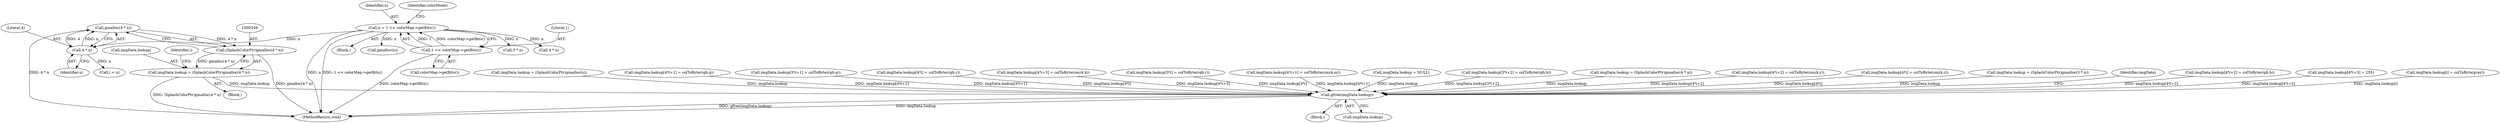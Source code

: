 digraph "0_poppler_7b2d314a61fd0e12f47c62996cb49ec0d1ba747a_10@API" {
"1000350" [label="(Call,gmalloc(4 * n))"];
"1000351" [label="(Call,4 * n)"];
"1000223" [label="(Call,n = 1 << colorMap->getBits())"];
"1000225" [label="(Call,1 << colorMap->getBits())"];
"1000348" [label="(Call,(SplashColorPtr)gmalloc(4 * n))"];
"1000344" [label="(Call,imgData.lookup = (SplashColorPtr)gmalloc(4 * n))"];
"1000561" [label="(Call,gfree(imgData.lookup))"];
"1000561" [label="(Call,gfree(imgData.lookup))"];
"1000226" [label="(Literal,1)"];
"1000497" [label="(Call,imgData.lookup[4*i+3] = colToByte(cmyk.k))"];
"1000109" [label="(Block,)"];
"1000279" [label="(Call,3 * n)"];
"1000302" [label="(Call,imgData.lookup[3*i] = colToByte(rgb.r))"];
"1000223" [label="(Call,n = 1 << colorMap->getBits())"];
"1000469" [label="(Call,imgData.lookup[4*i+1] = colToByte(cmyk.m))"];
"1000356" [label="(Identifier,i)"];
"1000225" [label="(Call,1 << colorMap->getBits())"];
"1000569" [label="(MethodReturn,void)"];
"1000213" [label="(Call,imgData.lookup = NULL)"];
"1000328" [label="(Call,imgData.lookup[3*i+2] = colToByte(rgb.b))"];
"1000230" [label="(Block,)"];
"1000427" [label="(Call,imgData.lookup = (SplashColorPtr)gmalloc(4 * n))"];
"1000483" [label="(Call,imgData.lookup[4*i+2] = colToByte(cmyk.y))"];
"1000457" [label="(Call,imgData.lookup[4*i] = colToByte(cmyk.c))"];
"1000434" [label="(Call,4 * n)"];
"1000345" [label="(Call,imgData.lookup)"];
"1000562" [label="(Call,imgData.lookup)"];
"1000227" [label="(Call,colorMap->getBits())"];
"1000272" [label="(Call,imgData.lookup = (SplashColorPtr)gmalloc(3 * n))"];
"1000566" [label="(Identifier,imgData)"];
"1000400" [label="(Call,imgData.lookup[4*i+2] = colToByte(rgb.b))"];
"1000224" [label="(Identifier,n)"];
"1000350" [label="(Call,gmalloc(4 * n))"];
"1000352" [label="(Literal,4)"];
"1000222" [label="(Block,)"];
"1000344" [label="(Call,imgData.lookup = (SplashColorPtr)gmalloc(4 * n))"];
"1000353" [label="(Identifier,n)"];
"1000348" [label="(Call,(SplashColorPtr)gmalloc(4 * n))"];
"1000239" [label="(Call,gmalloc(n))"];
"1000358" [label="(Call,i < n)"];
"1000414" [label="(Call,imgData.lookup[4*i+3] = 255)"];
"1000261" [label="(Call,imgData.lookup[i] = colToByte(gray))"];
"1000233" [label="(Call,imgData.lookup = (SplashColorPtr)gmalloc(n))"];
"1000351" [label="(Call,4 * n)"];
"1000386" [label="(Call,imgData.lookup[4*i+1] = colToByte(rgb.g))"];
"1000314" [label="(Call,imgData.lookup[3*i+1] = colToByte(rgb.g))"];
"1000229" [label="(Identifier,colorMode)"];
"1000374" [label="(Call,imgData.lookup[4*i] = colToByte(rgb.r))"];
"1000350" -> "1000348"  [label="AST: "];
"1000350" -> "1000351"  [label="CFG: "];
"1000351" -> "1000350"  [label="AST: "];
"1000348" -> "1000350"  [label="CFG: "];
"1000350" -> "1000569"  [label="DDG: 4 * n"];
"1000350" -> "1000348"  [label="DDG: 4 * n"];
"1000351" -> "1000350"  [label="DDG: 4"];
"1000351" -> "1000350"  [label="DDG: n"];
"1000351" -> "1000353"  [label="CFG: "];
"1000352" -> "1000351"  [label="AST: "];
"1000353" -> "1000351"  [label="AST: "];
"1000223" -> "1000351"  [label="DDG: n"];
"1000351" -> "1000358"  [label="DDG: n"];
"1000223" -> "1000222"  [label="AST: "];
"1000223" -> "1000225"  [label="CFG: "];
"1000224" -> "1000223"  [label="AST: "];
"1000225" -> "1000223"  [label="AST: "];
"1000229" -> "1000223"  [label="CFG: "];
"1000223" -> "1000569"  [label="DDG: 1 << colorMap->getBits()"];
"1000223" -> "1000569"  [label="DDG: n"];
"1000225" -> "1000223"  [label="DDG: 1"];
"1000225" -> "1000223"  [label="DDG: colorMap->getBits()"];
"1000223" -> "1000239"  [label="DDG: n"];
"1000223" -> "1000279"  [label="DDG: n"];
"1000223" -> "1000434"  [label="DDG: n"];
"1000225" -> "1000227"  [label="CFG: "];
"1000226" -> "1000225"  [label="AST: "];
"1000227" -> "1000225"  [label="AST: "];
"1000225" -> "1000569"  [label="DDG: colorMap->getBits()"];
"1000348" -> "1000344"  [label="AST: "];
"1000349" -> "1000348"  [label="AST: "];
"1000344" -> "1000348"  [label="CFG: "];
"1000348" -> "1000569"  [label="DDG: gmalloc(4 * n)"];
"1000348" -> "1000344"  [label="DDG: gmalloc(4 * n)"];
"1000344" -> "1000230"  [label="AST: "];
"1000345" -> "1000344"  [label="AST: "];
"1000356" -> "1000344"  [label="CFG: "];
"1000344" -> "1000569"  [label="DDG: (SplashColorPtr)gmalloc(4 * n)"];
"1000344" -> "1000561"  [label="DDG: imgData.lookup"];
"1000561" -> "1000109"  [label="AST: "];
"1000561" -> "1000562"  [label="CFG: "];
"1000562" -> "1000561"  [label="AST: "];
"1000566" -> "1000561"  [label="CFG: "];
"1000561" -> "1000569"  [label="DDG: imgData.lookup"];
"1000561" -> "1000569"  [label="DDG: gfree(imgData.lookup)"];
"1000427" -> "1000561"  [label="DDG: imgData.lookup"];
"1000374" -> "1000561"  [label="DDG: imgData.lookup[4*i]"];
"1000314" -> "1000561"  [label="DDG: imgData.lookup[3*i+1]"];
"1000497" -> "1000561"  [label="DDG: imgData.lookup[4*i+3]"];
"1000302" -> "1000561"  [label="DDG: imgData.lookup[3*i]"];
"1000400" -> "1000561"  [label="DDG: imgData.lookup[4*i+2]"];
"1000213" -> "1000561"  [label="DDG: imgData.lookup"];
"1000261" -> "1000561"  [label="DDG: imgData.lookup[i]"];
"1000483" -> "1000561"  [label="DDG: imgData.lookup[4*i+2]"];
"1000386" -> "1000561"  [label="DDG: imgData.lookup[4*i+1]"];
"1000328" -> "1000561"  [label="DDG: imgData.lookup[3*i+2]"];
"1000272" -> "1000561"  [label="DDG: imgData.lookup"];
"1000414" -> "1000561"  [label="DDG: imgData.lookup[4*i+3]"];
"1000233" -> "1000561"  [label="DDG: imgData.lookup"];
"1000457" -> "1000561"  [label="DDG: imgData.lookup[4*i]"];
"1000469" -> "1000561"  [label="DDG: imgData.lookup[4*i+1]"];
}
